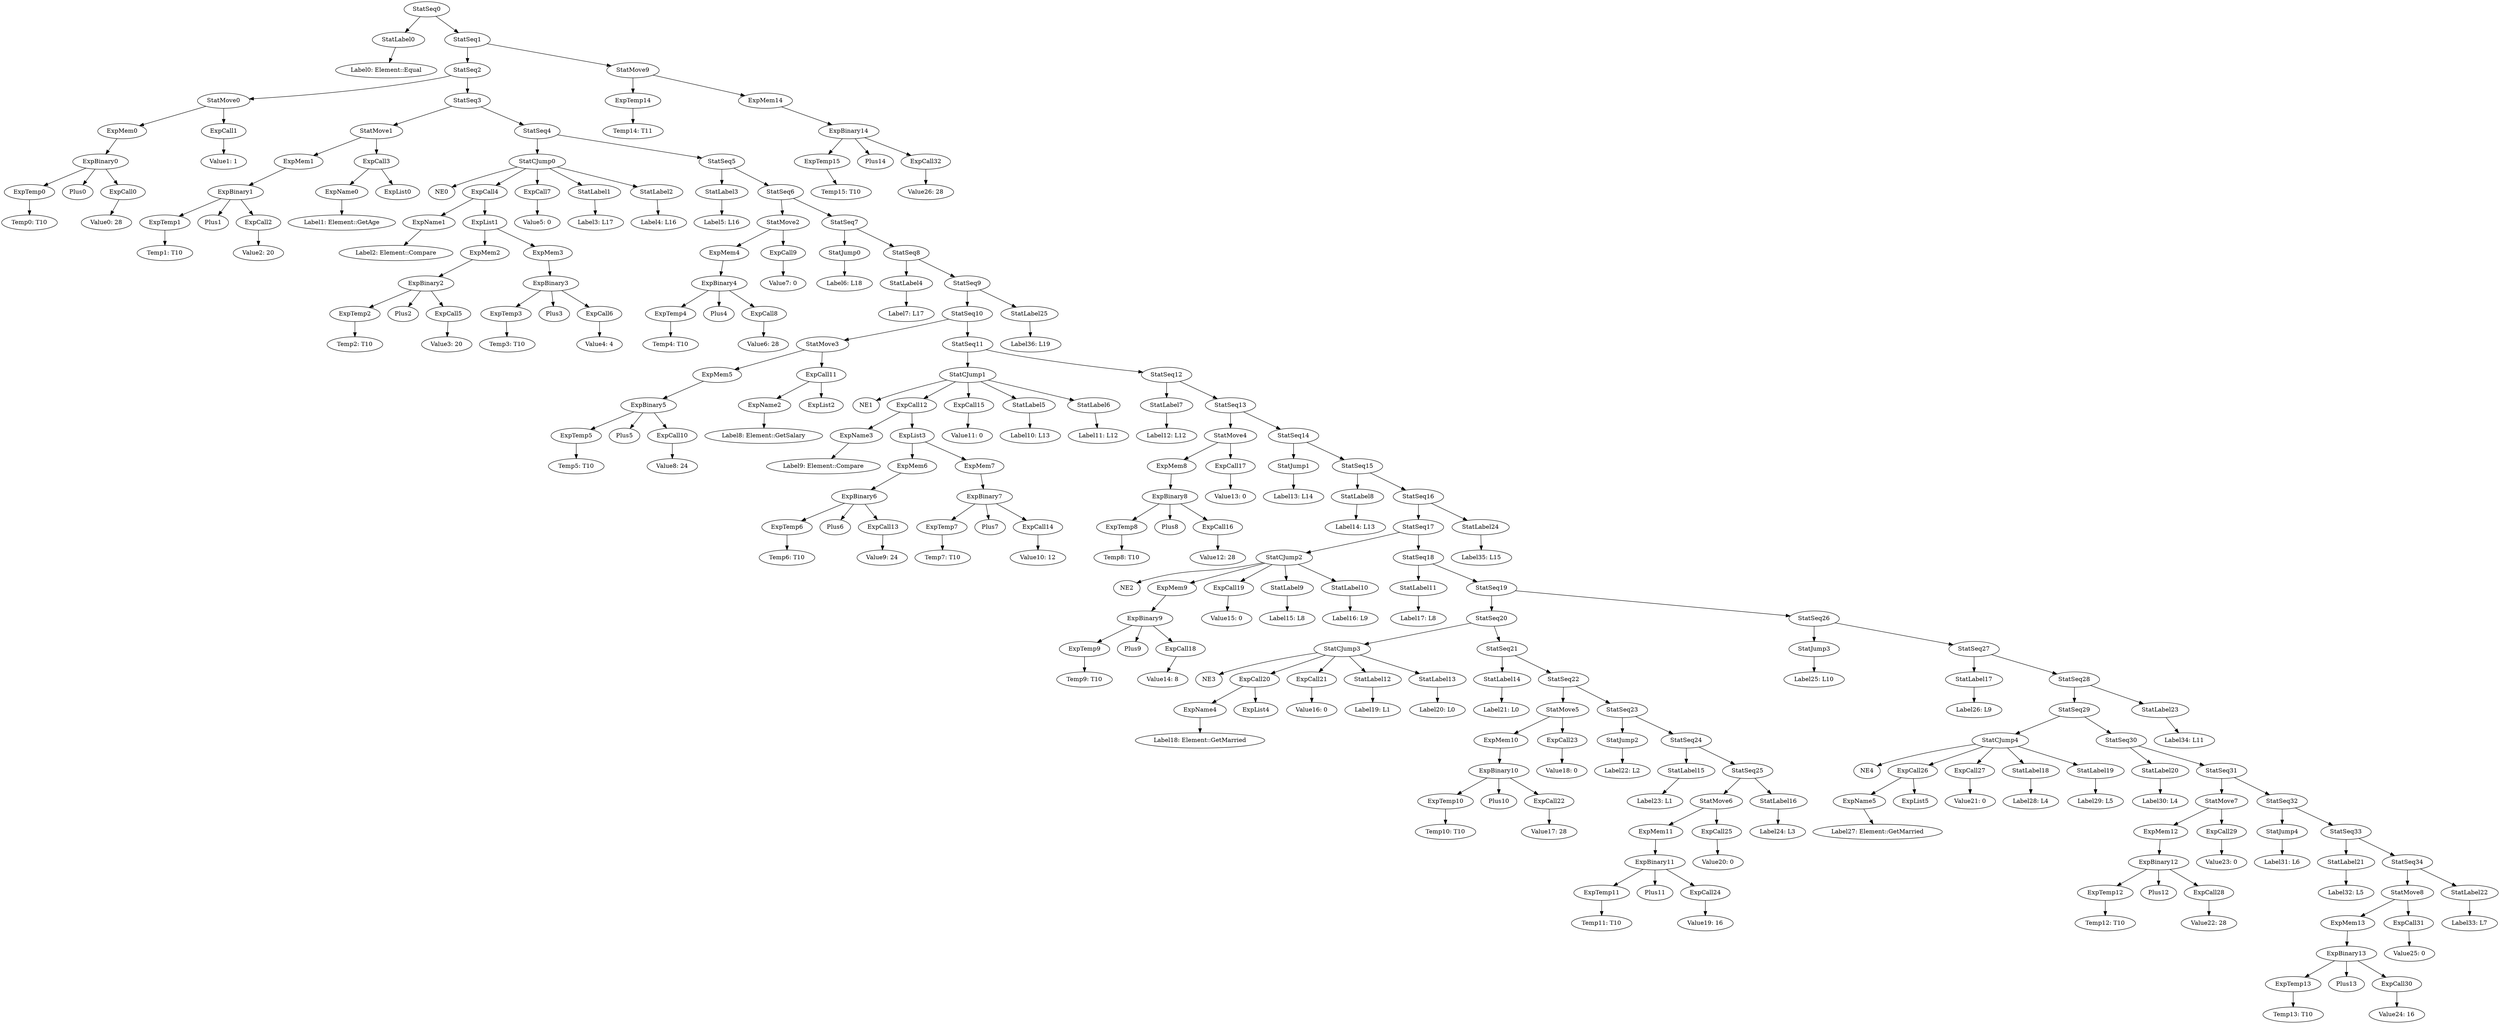 digraph {
	ordering = out;
	ExpMem14 -> ExpBinary14;
	ExpCall32 -> "Value26: 28";
	ExpTemp15 -> "Temp15: T10";
	StatMove9 -> ExpTemp14;
	StatMove9 -> ExpMem14;
	ExpTemp14 -> "Temp14: T11";
	StatSeq9 -> StatSeq10;
	StatSeq9 -> StatLabel25;
	StatSeq28 -> StatSeq29;
	StatSeq28 -> StatLabel23;
	StatSeq34 -> StatMove8;
	StatSeq34 -> StatLabel22;
	ExpCall31 -> "Value25: 0";
	ExpMem13 -> ExpBinary13;
	ExpCall30 -> "Value24: 16";
	ExpTemp13 -> "Temp13: T10";
	StatSeq32 -> StatJump4;
	StatSeq32 -> StatSeq33;
	StatJump4 -> "Label31: L6";
	StatMove7 -> ExpMem12;
	StatMove7 -> ExpCall29;
	ExpMem12 -> ExpBinary12;
	ExpCall28 -> "Value22: 28";
	ExpCall26 -> ExpName5;
	ExpCall26 -> ExpList5;
	ExpBinary12 -> ExpTemp12;
	ExpBinary12 -> Plus12;
	ExpBinary12 -> ExpCall28;
	ExpName5 -> "Label27: Element::GetMarried";
	StatSeq19 -> StatSeq20;
	StatSeq19 -> StatSeq26;
	StatSeq25 -> StatMove6;
	StatSeq25 -> StatLabel16;
	StatSeq26 -> StatJump3;
	StatSeq26 -> StatSeq27;
	StatMove6 -> ExpMem11;
	StatMove6 -> ExpCall25;
	ExpMem11 -> ExpBinary11;
	StatLabel17 -> "Label26: L9";
	ExpCall24 -> "Value19: 16";
	StatSeq31 -> StatMove7;
	StatSeq31 -> StatSeq32;
	ExpTemp11 -> "Temp11: T10";
	StatSeq24 -> StatLabel15;
	StatSeq24 -> StatSeq25;
	StatLabel15 -> "Label23: L1";
	StatSeq22 -> StatMove5;
	StatSeq22 -> StatSeq23;
	StatSeq29 -> StatCJump4;
	StatSeq29 -> StatSeq30;
	ExpCall23 -> "Value18: 0";
	ExpBinary10 -> ExpTemp10;
	ExpBinary10 -> Plus10;
	ExpBinary10 -> ExpCall22;
	StatSeq21 -> StatLabel14;
	StatSeq21 -> StatSeq22;
	StatLabel14 -> "Label21: L0";
	StatLabel13 -> "Label20: L0";
	StatLabel12 -> "Label19: L1";
	ExpCall21 -> "Value16: 0";
	ExpCall20 -> ExpName4;
	ExpCall20 -> ExpList4;
	StatLabel24 -> "Label35: L15";
	ExpBinary13 -> ExpTemp13;
	ExpBinary13 -> Plus13;
	ExpBinary13 -> ExpCall30;
	StatMove2 -> ExpMem4;
	StatMove2 -> ExpCall9;
	ExpCall9 -> "Value7: 0";
	ExpMem3 -> ExpBinary3;
	StatMove8 -> ExpMem13;
	StatMove8 -> ExpCall31;
	StatLabel7 -> "Label12: L12";
	StatLabel20 -> "Label30: L4";
	ExpMem10 -> ExpBinary10;
	ExpTemp10 -> "Temp10: T10";
	ExpCall6 -> "Value4: 4";
	StatSeq8 -> StatLabel4;
	StatSeq8 -> StatSeq9;
	ExpTemp3 -> "Temp3: T10";
	StatSeq6 -> StatMove2;
	StatSeq6 -> StatSeq7;
	StatLabel8 -> "Label14: L13";
	StatLabel23 -> "Label34: L11";
	ExpCall27 -> "Value21: 0";
	StatSeq2 -> StatMove0;
	StatSeq2 -> StatSeq3;
	StatLabel16 -> "Label24: L3";
	ExpBinary1 -> ExpTemp1;
	ExpBinary1 -> Plus1;
	ExpBinary1 -> ExpCall2;
	ExpMem0 -> ExpBinary0;
	ExpCall18 -> "Value14: 8";
	ExpCall8 -> "Value6: 28";
	StatJump0 -> "Label6: L18";
	ExpCall1 -> "Value1: 1";
	StatLabel1 -> "Label3: L17";
	StatSeq1 -> StatSeq2;
	StatSeq1 -> StatMove9;
	StatLabel22 -> "Label33: L7";
	ExpMem2 -> ExpBinary2;
	ExpCall0 -> "Value0: 28";
	ExpBinary2 -> ExpTemp2;
	ExpBinary2 -> Plus2;
	ExpBinary2 -> ExpCall5;
	ExpMem5 -> ExpBinary5;
	StatSeq16 -> StatSeq17;
	StatSeq16 -> StatLabel24;
	StatSeq7 -> StatJump0;
	StatSeq7 -> StatSeq8;
	ExpName2 -> "Label8: Element::GetSalary";
	ExpBinary4 -> ExpTemp4;
	ExpBinary4 -> Plus4;
	ExpBinary4 -> ExpCall8;
	ExpList1 -> ExpMem2;
	ExpList1 -> ExpMem3;
	ExpTemp1 -> "Temp1: T10";
	StatSeq0 -> StatLabel0;
	StatSeq0 -> StatSeq1;
	ExpBinary14 -> ExpTemp15;
	ExpBinary14 -> Plus14;
	ExpBinary14 -> ExpCall32;
	StatSeq5 -> StatLabel3;
	StatSeq5 -> StatSeq6;
	StatLabel25 -> "Label36: L19";
	StatLabel9 -> "Label15: L8";
	StatSeq30 -> StatLabel20;
	StatSeq30 -> StatSeq31;
	StatLabel0 -> "Label0: Element::Equal";
	StatSeq17 -> StatCJump2;
	StatSeq17 -> StatSeq18;
	ExpTemp0 -> "Temp0: T10";
	ExpTemp7 -> "Temp7: T10";
	StatMove0 -> ExpMem0;
	StatMove0 -> ExpCall1;
	ExpCall2 -> "Value2: 20";
	StatSeq3 -> StatMove1;
	StatSeq3 -> StatSeq4;
	StatLabel3 -> "Label5: L16";
	ExpBinary3 -> ExpTemp3;
	ExpBinary3 -> Plus3;
	ExpBinary3 -> ExpCall6;
	ExpMem7 -> ExpBinary7;
	StatSeq15 -> StatLabel8;
	StatSeq15 -> StatSeq16;
	StatSeq33 -> StatLabel21;
	StatSeq33 -> StatSeq34;
	ExpBinary11 -> ExpTemp11;
	ExpBinary11 -> Plus11;
	ExpBinary11 -> ExpCall24;
	ExpMem4 -> ExpBinary4;
	ExpName4 -> "Label18: Element::GetMarried";
	ExpBinary0 -> ExpTemp0;
	ExpBinary0 -> Plus0;
	ExpBinary0 -> ExpCall0;
	ExpMem1 -> ExpBinary1;
	ExpName1 -> "Label2: Element::Compare";
	StatSeq10 -> StatMove3;
	StatSeq10 -> StatSeq11;
	StatSeq14 -> StatJump1;
	StatSeq14 -> StatSeq15;
	ExpName0 -> "Label1: Element::GetAge";
	StatMove1 -> ExpMem1;
	StatMove1 -> ExpCall3;
	ExpMem9 -> ExpBinary9;
	StatSeq13 -> StatMove4;
	StatSeq13 -> StatSeq14;
	StatCJump0 -> NE0;
	StatCJump0 -> ExpCall4;
	StatCJump0 -> ExpCall7;
	StatCJump0 -> StatLabel1;
	StatCJump0 -> StatLabel2;
	ExpCall5 -> "Value3: 20";
	StatLabel11 -> "Label17: L8";
	ExpTemp2 -> "Temp2: T10";
	ExpTemp5 -> "Temp5: T10";
	ExpTemp4 -> "Temp4: T10";
	StatLabel5 -> "Label10: L13";
	ExpBinary5 -> ExpTemp5;
	ExpBinary5 -> Plus5;
	ExpBinary5 -> ExpCall10;
	StatSeq20 -> StatCJump3;
	StatSeq20 -> StatSeq21;
	StatSeq11 -> StatCJump1;
	StatSeq11 -> StatSeq12;
	ExpCall10 -> "Value8: 24";
	StatMove3 -> ExpMem5;
	StatMove3 -> ExpCall11;
	StatCJump3 -> NE3;
	StatCJump3 -> ExpCall20;
	StatCJump3 -> ExpCall21;
	StatCJump3 -> StatLabel12;
	StatCJump3 -> StatLabel13;
	ExpCall11 -> ExpName2;
	ExpCall11 -> ExpList2;
	ExpCall22 -> "Value17: 28";
	ExpCall3 -> ExpName0;
	ExpCall3 -> ExpList0;
	StatCJump1 -> NE1;
	StatCJump1 -> ExpCall12;
	StatCJump1 -> ExpCall15;
	StatCJump1 -> StatLabel5;
	StatCJump1 -> StatLabel6;
	ExpName3 -> "Label9: Element::Compare";
	ExpTemp6 -> "Temp6: T10";
	ExpBinary6 -> ExpTemp6;
	ExpBinary6 -> Plus6;
	ExpBinary6 -> ExpCall13;
	StatLabel21 -> "Label32: L5";
	ExpCall13 -> "Value9: 24";
	ExpTemp8 -> "Temp8: T10";
	ExpCall29 -> "Value23: 0";
	ExpMem6 -> ExpBinary6;
	StatCJump2 -> NE2;
	StatCJump2 -> ExpMem9;
	StatCJump2 -> ExpCall19;
	StatCJump2 -> StatLabel9;
	StatCJump2 -> StatLabel10;
	StatLabel19 -> "Label29: L5";
	ExpList3 -> ExpMem6;
	ExpList3 -> ExpMem7;
	ExpCall25 -> "Value20: 0";
	ExpCall14 -> "Value10: 12";
	StatSeq27 -> StatLabel17;
	StatSeq27 -> StatSeq28;
	ExpCall15 -> "Value11: 0";
	ExpTemp12 -> "Temp12: T10";
	StatLabel18 -> "Label28: L4";
	StatLabel6 -> "Label11: L12";
	StatSeq12 -> StatLabel7;
	StatSeq12 -> StatSeq13;
	ExpBinary8 -> ExpTemp8;
	ExpBinary8 -> Plus8;
	ExpBinary8 -> ExpCall16;
	StatSeq23 -> StatJump2;
	StatSeq23 -> StatSeq24;
	StatLabel4 -> "Label7: L17";
	ExpCall16 -> "Value12: 28";
	ExpMem8 -> ExpBinary8;
	StatMove5 -> ExpMem10;
	StatMove5 -> ExpCall23;
	StatLabel2 -> "Label4: L16";
	ExpCall12 -> ExpName3;
	ExpCall12 -> ExpList3;
	StatMove4 -> ExpMem8;
	StatMove4 -> ExpCall17;
	ExpCall17 -> "Value13: 0";
	StatSeq4 -> StatCJump0;
	StatSeq4 -> StatSeq5;
	StatJump1 -> "Label13: L14";
	StatJump3 -> "Label25: L10";
	ExpCall4 -> ExpName1;
	ExpCall4 -> ExpList1;
	ExpTemp9 -> "Temp9: T10";
	StatCJump4 -> NE4;
	StatCJump4 -> ExpCall26;
	StatCJump4 -> ExpCall27;
	StatCJump4 -> StatLabel18;
	StatCJump4 -> StatLabel19;
	ExpBinary7 -> ExpTemp7;
	ExpBinary7 -> Plus7;
	ExpBinary7 -> ExpCall14;
	ExpBinary9 -> ExpTemp9;
	ExpBinary9 -> Plus9;
	ExpBinary9 -> ExpCall18;
	ExpCall7 -> "Value5: 0";
	ExpCall19 -> "Value15: 0";
	StatJump2 -> "Label22: L2";
	StatLabel10 -> "Label16: L9";
	StatSeq18 -> StatLabel11;
	StatSeq18 -> StatSeq19;
}

